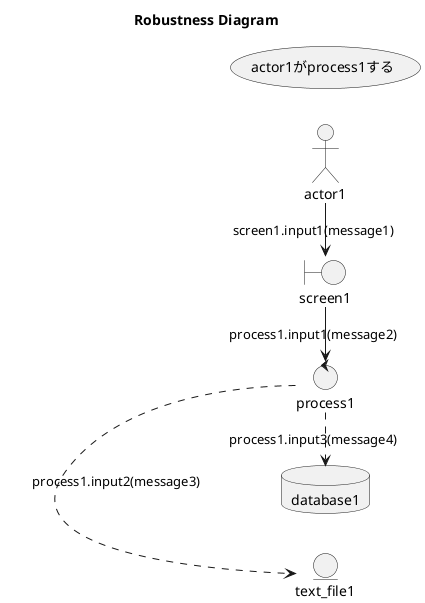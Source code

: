 ' --------------------------------------------------
' 新規作成日：2021-02-19
' 最終更新日：2021-02-19
' 機能：Robustness Diagramの基本要素
' --------------------------------------------------

@startuml

title Robustness Diagram

left to right direction

usecase actor1がprocess1する

' --------------------------------------------------
' data definition
' --------------------------------------------------
actor actor1 as a1
boundary screen1 as b1
control process1 as c1
entity text_file1 as e1
database database1 as d1

' --------------------------------------------------
' data processing
' --------------------------------------------------
a1 -> b1: screen1.input1(message1)
b1 -> c1: process1.input1(message2)
c1 .> e1: process1.input2(message3)
c1 .> d1: process1.input3(message4)

@enduml
